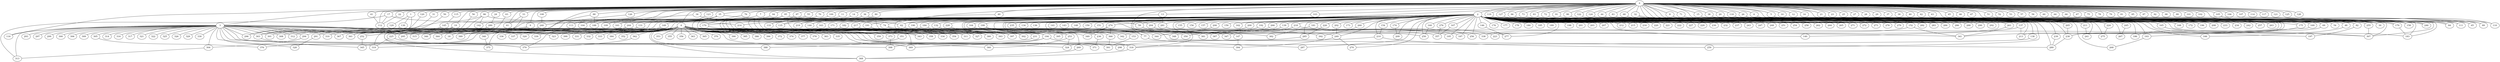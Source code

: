 
graph graphname {
    0 -- 1
0 -- 2
0 -- 3
0 -- 4
0 -- 5
0 -- 6
0 -- 7
0 -- 8
0 -- 9
0 -- 10
0 -- 11
0 -- 12
0 -- 13
0 -- 14
0 -- 15
0 -- 16
0 -- 17
0 -- 18
0 -- 19
0 -- 20
0 -- 21
0 -- 22
0 -- 23
0 -- 24
0 -- 25
0 -- 26
0 -- 27
0 -- 28
0 -- 29
0 -- 30
0 -- 31
0 -- 32
0 -- 33
0 -- 34
0 -- 35
0 -- 36
0 -- 37
0 -- 38
0 -- 39
0 -- 40
0 -- 41
0 -- 42
0 -- 43
0 -- 44
0 -- 45
0 -- 46
0 -- 47
0 -- 48
0 -- 49
0 -- 50
0 -- 51
0 -- 52
0 -- 53
0 -- 54
0 -- 55
0 -- 56
0 -- 57
0 -- 58
0 -- 59
0 -- 60
0 -- 61
0 -- 62
0 -- 63
0 -- 64
0 -- 65
0 -- 66
0 -- 67
0 -- 68
0 -- 69
0 -- 70
0 -- 71
0 -- 72
0 -- 73
0 -- 74
0 -- 75
0 -- 76
0 -- 77
0 -- 78
0 -- 79
0 -- 80
0 -- 81
0 -- 82
0 -- 83
0 -- 84
0 -- 85
0 -- 86
0 -- 87
0 -- 88
0 -- 89
0 -- 90
0 -- 91
0 -- 92
0 -- 93
0 -- 94
0 -- 95
0 -- 96
0 -- 97
0 -- 98
0 -- 99
0 -- 100
0 -- 101
0 -- 102
0 -- 103
0 -- 104
0 -- 105
0 -- 106
0 -- 107
0 -- 108
0 -- 109
0 -- 110
0 -- 111
0 -- 112
0 -- 113
0 -- 114
0 -- 115
0 -- 116
0 -- 117
0 -- 118
0 -- 119
0 -- 120
0 -- 121
0 -- 122
0 -- 123
0 -- 124
0 -- 125
0 -- 126
0 -- 127
0 -- 128
1 -- 129
1 -- 130
1 -- 361
2 -- 131
2 -- 132
2 -- 133
2 -- 134
2 -- 135
2 -- 136
2 -- 137
2 -- 138
2 -- 139
2 -- 140
2 -- 141
2 -- 142
2 -- 143
2 -- 144
2 -- 145
2 -- 146
2 -- 147
2 -- 148
2 -- 149
2 -- 150
2 -- 151
2 -- 152
2 -- 153
2 -- 154
2 -- 155
2 -- 156
2 -- 157
2 -- 158
2 -- 159
2 -- 160
2 -- 161
2 -- 162
2 -- 163
2 -- 164
2 -- 165
2 -- 166
2 -- 167
2 -- 168
2 -- 169
2 -- 170
2 -- 171
2 -- 172
2 -- 173
2 -- 174
2 -- 175
2 -- 176
2 -- 177
2 -- 178
2 -- 179
2 -- 180
2 -- 181
2 -- 182
2 -- 183
2 -- 184
2 -- 185
2 -- 186
2 -- 187
2 -- 188
2 -- 189
2 -- 190
2 -- 191
2 -- 192
2 -- 193
2 -- 194
2 -- 195
2 -- 196
2 -- 197
2 -- 198
2 -- 199
2 -- 200
2 -- 201
2 -- 202
2 -- 203
2 -- 204
2 -- 205
2 -- 206
2 -- 207
2 -- 208
2 -- 209
2 -- 210
2 -- 211
2 -- 212
2 -- 213
2 -- 214
2 -- 215
2 -- 216
2 -- 217
2 -- 218
2 -- 219
2 -- 220
2 -- 221
2 -- 222
2 -- 223
2 -- 224
2 -- 225
2 -- 226
2 -- 227
2 -- 228
2 -- 229
2 -- 230
2 -- 231
2 -- 232
2 -- 233
2 -- 234
2 -- 235
2 -- 236
2 -- 237
2 -- 238
2 -- 239
2 -- 240
2 -- 241
2 -- 242
2 -- 243
2 -- 244
2 -- 245
2 -- 246
2 -- 247
2 -- 248
2 -- 249
2 -- 250
2 -- 251
2 -- 252
2 -- 253
2 -- 254
2 -- 255
2 -- 256
2 -- 257
2 -- 258
2 -- 259
2 -- 260
2 -- 261
2 -- 262
2 -- 263
2 -- 264
2 -- 265
2 -- 266
2 -- 267
2 -- 268
2 -- 269
2 -- 270
2 -- 271
2 -- 272
2 -- 273
2 -- 274
2 -- 275
2 -- 276
2 -- 277
2 -- 278
2 -- 279
2 -- 280
2 -- 281
2 -- 282
2 -- 283
2 -- 284
2 -- 285
2 -- 286
2 -- 287
2 -- 288
2 -- 289
2 -- 290
2 -- 291
2 -- 292
2 -- 295
3 -- 293
3 -- 294
3 -- 295
3 -- 296
3 -- 297
3 -- 298
3 -- 299
3 -- 300
3 -- 301
3 -- 302
3 -- 303
3 -- 304
3 -- 305
3 -- 306
3 -- 307
3 -- 308
3 -- 309
3 -- 310
3 -- 311
3 -- 312
3 -- 313
3 -- 314
3 -- 315
3 -- 316
3 -- 317
3 -- 318
3 -- 319
3 -- 320
3 -- 321
3 -- 322
3 -- 323
3 -- 324
3 -- 325
3 -- 326
3 -- 327
3 -- 328
3 -- 329
3 -- 330
3 -- 116
3 -- 367
4 -- 384
4 -- 386
4 -- 387
4 -- 388
4 -- 389
4 -- 390
4 -- 385
4 -- 392
4 -- 393
4 -- 394
4 -- 395
4 -- 396
4 -- 397
4 -- 398
4 -- 399
4 -- 391
4 -- 331
4 -- 332
4 -- 333
4 -- 334
4 -- 335
4 -- 336
4 -- 337
4 -- 338
4 -- 339
4 -- 340
4 -- 341
4 -- 342
4 -- 343
4 -- 344
4 -- 345
4 -- 346
4 -- 347
4 -- 348
4 -- 349
4 -- 350
4 -- 351
4 -- 352
4 -- 353
4 -- 354
4 -- 355
4 -- 356
4 -- 357
4 -- 358
4 -- 359
4 -- 360
4 -- 361
4 -- 362
4 -- 363
4 -- 364
4 -- 365
4 -- 366
4 -- 367
4 -- 368
4 -- 369
4 -- 370
4 -- 371
4 -- 372
4 -- 373
4 -- 374
4 -- 375
4 -- 376
4 -- 377
4 -- 378
4 -- 379
4 -- 380
4 -- 381
4 -- 382
4 -- 383
4 -- 295
4 -- 18
5 -- 84
6 -- 183
7 -- 343
8 -- 48
8 -- 82
8 -- 30
9 -- 310
9 -- 364
11 -- 133
13 -- 281
13 -- 62
14 -- 135
15 -- 307
17 -- 62
17 -- 112
17 -- 313
19 -- 301
19 -- 346
20 -- 183
20 -- 158
21 -- 111
22 -- 112
24 -- 280
26 -- 246
26 -- 307
31 -- 303
32 -- 54
32 -- 169
32 -- 69
33 -- 225
33 -- 61
34 -- 74
34 -- 113
35 -- 161
35 -- 289
35 -- 104
35 -- 194
36 -- 334
36 -- 59
36 -- 219
38 -- 179
41 -- 112
44 -- 213
45 -- 65
48 -- 166
49 -- 302
50 -- 303
51 -- 89
55 -- 354
56 -- 308
59 -- 250
62 -- 373
62 -- 195
63 -- 361
68 -- 175
68 -- 69
69 -- 238
70 -- 311
71 -- 255
72 -- 234
73 -- 208
74 -- 397
74 -- 77
76 -- 170
77 -- 287
80 -- 144
80 -- 397
82 -- 197
83 -- 238
86 -- 312
86 -- 296
86 -- 214
86 -- 142
88 -- 379
88 -- 188
90 -- 257
91 -- 242
93 -- 233
94 -- 343
95 -- 109
95 -- 358
95 -- 204
96 -- 196
97 -- 358
100 -- 380
103 -- 249
105 -- 110
108 -- 240
115 -- 145
118 -- 246
119 -- 168
120 -- 303
122 -- 263
123 -- 359
124 -- 341
126 -- 389
127 -- 172
130 -- 296
131 -- 368
131 -- 310
132 -- 393
137 -- 213
137 -- 140
138 -- 318
139 -- 381
145 -- 303
146 -- 277
147 -- 394
149 -- 225
152 -- 341
152 -- 338
153 -- 391
154 -- 210
160 -- 250
163 -- 315
164 -- 194
165 -- 307
167 -- 357
169 -- 193
170 -- 369
171 -- 320
174 -- 209
175 -- 186
179 -- 183
181 -- 382
181 -- 277
182 -- 323
184 -- 187
184 -- 351
190 -- 327
191 -- 380
191 -- 311
192 -- 348
193 -- 268
194 -- 318
194 -- 369
194 -- 398
199 -- 302
199 -- 253
200 -- 344
202 -- 249
204 -- 256
205 -- 238
206 -- 342
210 -- 259
210 -- 298
211 -- 241
214 -- 334
217 -- 354
218 -- 387
218 -- 223
218 -- 347
224 -- 275
225 -- 379
225 -- 319
226 -- 285
228 -- 397
231 -- 319
235 -- 236
236 -- 371
238 -- 289
239 -- 289
240 -- 252
244 -- 319
244 -- 294
245 -- 267
249 -- 270
249 -- 394
252 -- 345
253 -- 360
253 -- 324
255 -- 307
260 -- 392
261 -- 341
266 -- 350
269 -- 368
274 -- 395
274 -- 349
274 -- 366
276 -- 357
280 -- 291
281 -- 318
285 -- 324
291 -- 328
294 -- 304
303 -- 345
304 -- 313
305 -- 376
318 -- 368
340 -- 375
351 -- 388
362 -- 379
366 -- 391
373 -- 398

}
